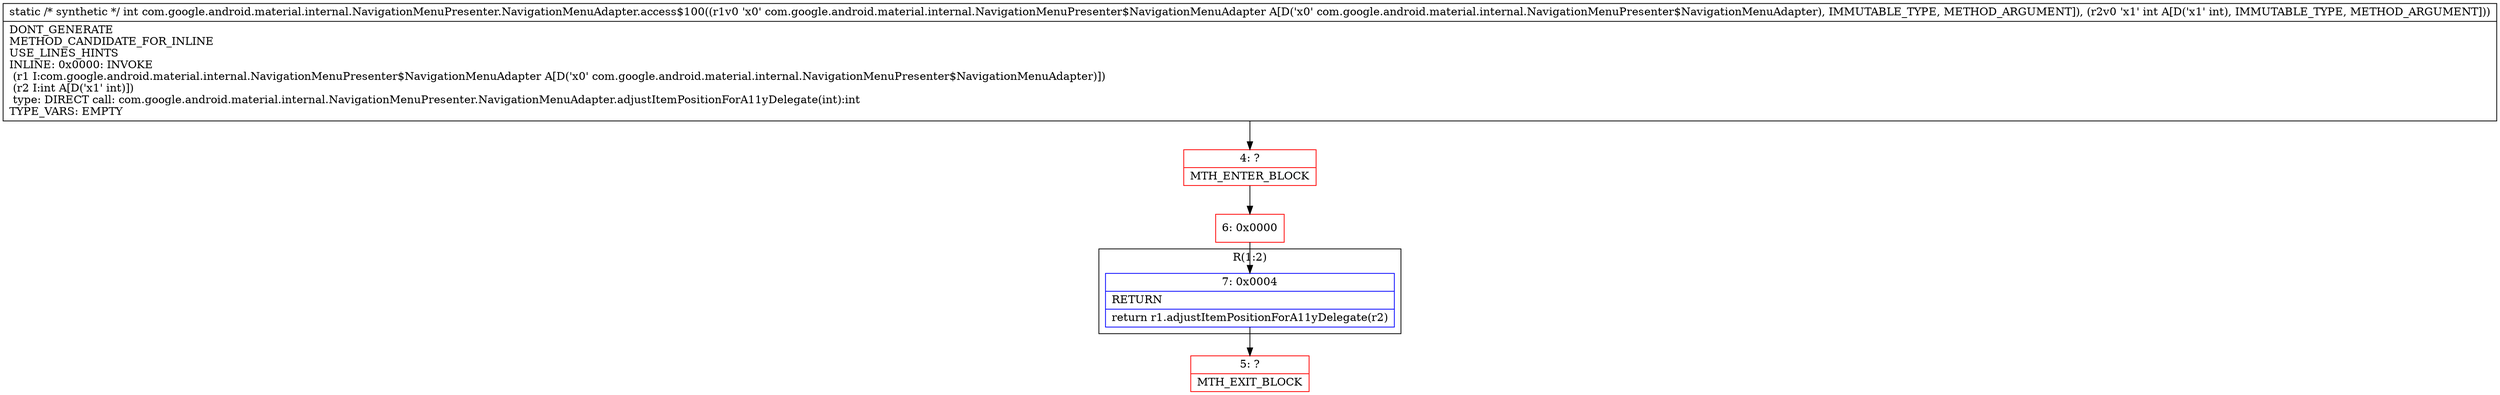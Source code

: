digraph "CFG forcom.google.android.material.internal.NavigationMenuPresenter.NavigationMenuAdapter.access$100(Lcom\/google\/android\/material\/internal\/NavigationMenuPresenter$NavigationMenuAdapter;I)I" {
subgraph cluster_Region_1255548094 {
label = "R(1:2)";
node [shape=record,color=blue];
Node_7 [shape=record,label="{7\:\ 0x0004|RETURN\l|return r1.adjustItemPositionForA11yDelegate(r2)\l}"];
}
Node_4 [shape=record,color=red,label="{4\:\ ?|MTH_ENTER_BLOCK\l}"];
Node_6 [shape=record,color=red,label="{6\:\ 0x0000}"];
Node_5 [shape=record,color=red,label="{5\:\ ?|MTH_EXIT_BLOCK\l}"];
MethodNode[shape=record,label="{static \/* synthetic *\/ int com.google.android.material.internal.NavigationMenuPresenter.NavigationMenuAdapter.access$100((r1v0 'x0' com.google.android.material.internal.NavigationMenuPresenter$NavigationMenuAdapter A[D('x0' com.google.android.material.internal.NavigationMenuPresenter$NavigationMenuAdapter), IMMUTABLE_TYPE, METHOD_ARGUMENT]), (r2v0 'x1' int A[D('x1' int), IMMUTABLE_TYPE, METHOD_ARGUMENT]))  | DONT_GENERATE\lMETHOD_CANDIDATE_FOR_INLINE\lUSE_LINES_HINTS\lINLINE: 0x0000: INVOKE  \l  (r1 I:com.google.android.material.internal.NavigationMenuPresenter$NavigationMenuAdapter A[D('x0' com.google.android.material.internal.NavigationMenuPresenter$NavigationMenuAdapter)])\l  (r2 I:int A[D('x1' int)])\l type: DIRECT call: com.google.android.material.internal.NavigationMenuPresenter.NavigationMenuAdapter.adjustItemPositionForA11yDelegate(int):int\lTYPE_VARS: EMPTY\l}"];
MethodNode -> Node_4;Node_7 -> Node_5;
Node_4 -> Node_6;
Node_6 -> Node_7;
}

